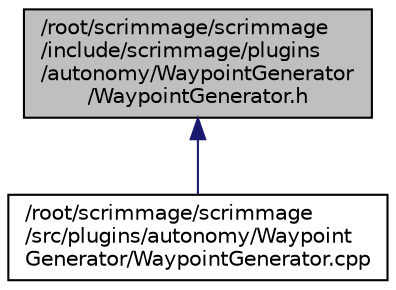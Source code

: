 digraph "/root/scrimmage/scrimmage/include/scrimmage/plugins/autonomy/WaypointGenerator/WaypointGenerator.h"
{
 // LATEX_PDF_SIZE
  edge [fontname="Helvetica",fontsize="10",labelfontname="Helvetica",labelfontsize="10"];
  node [fontname="Helvetica",fontsize="10",shape=record];
  Node1 [label="/root/scrimmage/scrimmage\l/include/scrimmage/plugins\l/autonomy/WaypointGenerator\l/WaypointGenerator.h",height=0.2,width=0.4,color="black", fillcolor="grey75", style="filled", fontcolor="black",tooltip="Brief file description."];
  Node1 -> Node2 [dir="back",color="midnightblue",fontsize="10",style="solid",fontname="Helvetica"];
  Node2 [label="/root/scrimmage/scrimmage\l/src/plugins/autonomy/Waypoint\lGenerator/WaypointGenerator.cpp",height=0.2,width=0.4,color="black", fillcolor="white", style="filled",URL="$WaypointGenerator_8cpp.html",tooltip="Brief file description."];
}
